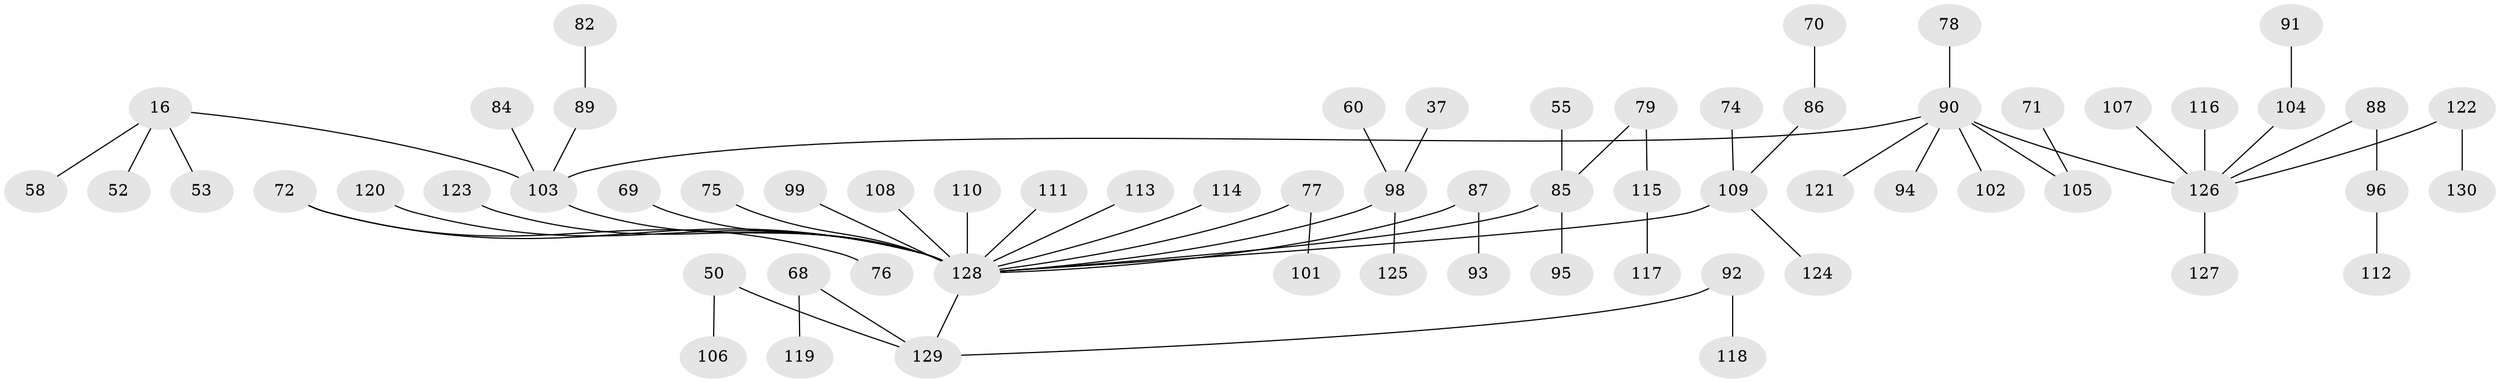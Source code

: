 // original degree distribution, {6: 0.015384615384615385, 9: 0.007692307692307693, 4: 0.07692307692307693, 3: 0.14615384615384616, 5: 0.015384615384615385, 2: 0.27692307692307694, 1: 0.46153846153846156}
// Generated by graph-tools (version 1.1) at 2025/41/03/09/25 04:41:31]
// undirected, 65 vertices, 64 edges
graph export_dot {
graph [start="1"]
  node [color=gray90,style=filled];
  16;
  37;
  50;
  52;
  53;
  55;
  58;
  60;
  68;
  69;
  70;
  71;
  72;
  74;
  75;
  76;
  77;
  78;
  79;
  82;
  84;
  85 [super="+39"];
  86 [super="+65"];
  87;
  88;
  89 [super="+56"];
  90 [super="+17+36+10+28"];
  91;
  92;
  93;
  94;
  95;
  96;
  98 [super="+35"];
  99;
  101;
  102;
  103 [super="+11+44"];
  104 [super="+34"];
  105 [super="+32"];
  106;
  107;
  108;
  109 [super="+57+62"];
  110;
  111;
  112;
  113;
  114;
  115;
  116;
  117;
  118;
  119;
  120;
  121;
  122;
  123;
  124;
  125;
  126 [super="+80+100"];
  127;
  128 [super="+54+81+67+97"];
  129 [super="+49"];
  130;
  16 -- 52;
  16 -- 53;
  16 -- 58;
  16 -- 103;
  37 -- 98;
  50 -- 106;
  50 -- 129;
  55 -- 85;
  60 -- 98;
  68 -- 119;
  68 -- 129;
  69 -- 128;
  70 -- 86;
  71 -- 105;
  72 -- 76;
  72 -- 128;
  74 -- 109;
  75 -- 128;
  77 -- 101;
  77 -- 128;
  78 -- 90;
  79 -- 115;
  79 -- 85;
  82 -- 89;
  84 -- 103;
  85 -- 95;
  85 -- 128;
  86 -- 109;
  87 -- 93;
  87 -- 128;
  88 -- 96;
  88 -- 126;
  89 -- 103;
  90 -- 121;
  90 -- 102;
  90 -- 105;
  90 -- 94;
  90 -- 103;
  90 -- 126 [weight=2];
  91 -- 104;
  92 -- 118;
  92 -- 129;
  96 -- 112;
  98 -- 125;
  98 -- 128;
  99 -- 128;
  103 -- 128;
  104 -- 126;
  107 -- 126;
  108 -- 128;
  109 -- 124;
  109 -- 128;
  110 -- 128;
  111 -- 128;
  113 -- 128;
  114 -- 128;
  115 -- 117;
  116 -- 126;
  120 -- 128;
  122 -- 130;
  122 -- 126;
  123 -- 128;
  126 -- 127;
  128 -- 129;
}
